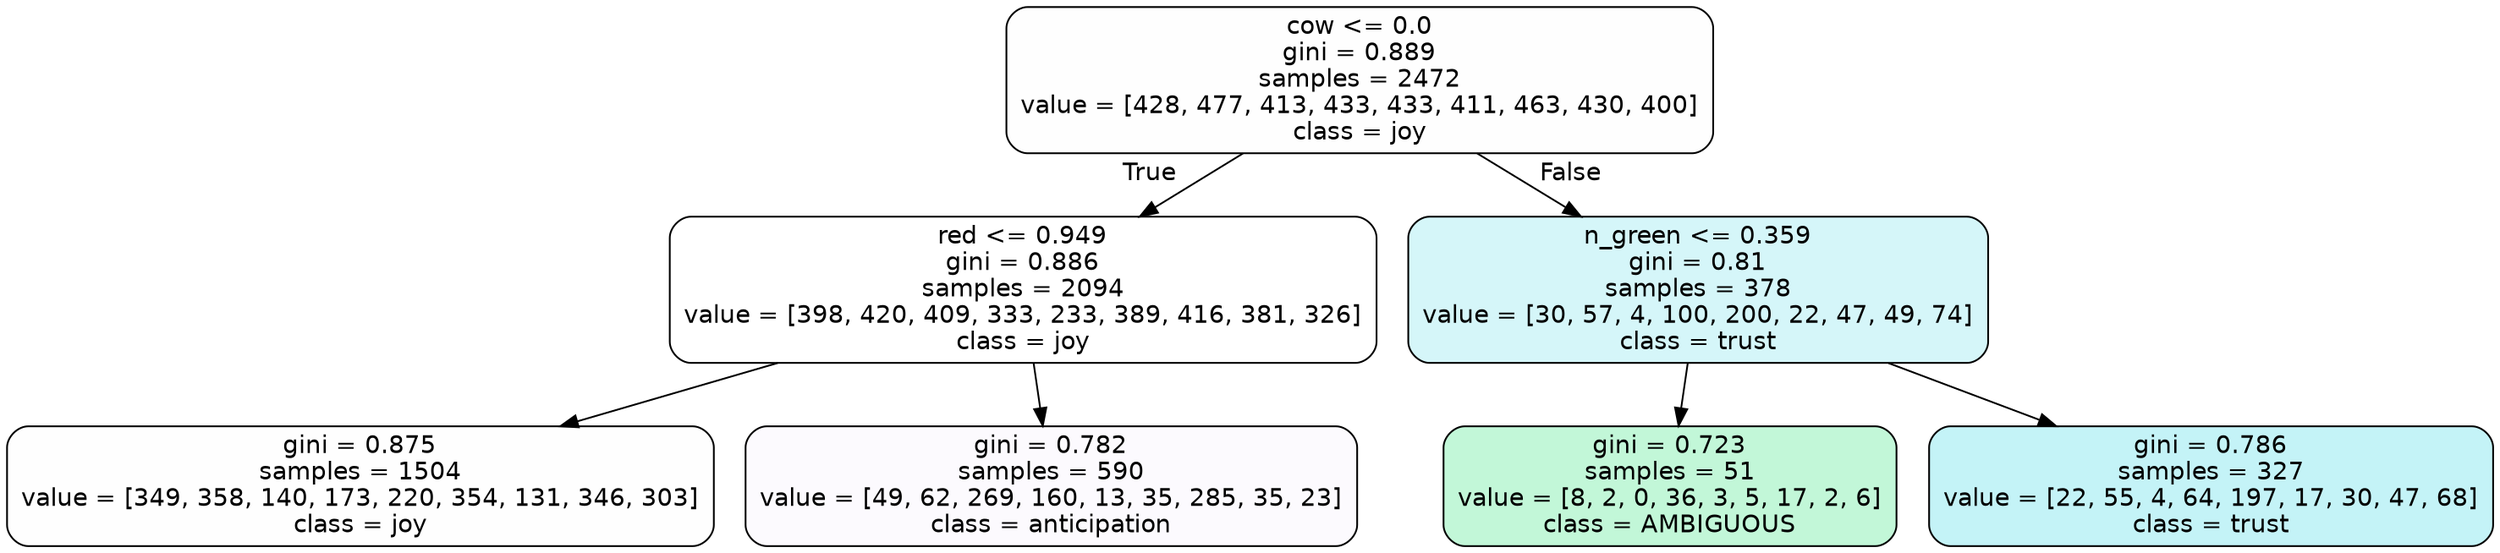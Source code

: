 digraph Tree {
node [shape=box, style="filled, rounded", color="black", fontname=helvetica] ;
edge [fontname=helvetica] ;
0 [label="cow <= 0.0\ngini = 0.889\nsamples = 2472\nvalue = [428, 477, 413, 433, 433, 411, 463, 430, 400]\nclass = joy", fillcolor="#d7e53901"] ;
1 [label="red <= 0.949\ngini = 0.886\nsamples = 2094\nvalue = [398, 420, 409, 333, 233, 389, 416, 381, 326]\nclass = joy", fillcolor="#d7e53900"] ;
0 -> 1 [labeldistance=2.5, labelangle=45, headlabel="True"] ;
2 [label="gini = 0.875\nsamples = 1504\nvalue = [349, 358, 140, 173, 220, 354, 131, 346, 303]\nclass = joy", fillcolor="#d7e53901"] ;
1 -> 2 ;
3 [label="gini = 0.782\nsamples = 590\nvalue = [49, 62, 269, 160, 13, 35, 285, 35, 23]\nclass = anticipation", fillcolor="#8139e506"] ;
1 -> 3 ;
4 [label="n_green <= 0.359\ngini = 0.81\nsamples = 378\nvalue = [30, 57, 4, 100, 200, 22, 47, 49, 74]\nclass = trust", fillcolor="#39d7e535"] ;
0 -> 4 [labeldistance=2.5, labelangle=-45, headlabel="False"] ;
5 [label="gini = 0.723\nsamples = 51\nvalue = [8, 2, 0, 36, 3, 5, 17, 2, 6]\nclass = AMBIGUOUS", fillcolor="#39e5814e"] ;
4 -> 5 ;
6 [label="gini = 0.786\nsamples = 327\nvalue = [22, 55, 4, 64, 197, 17, 30, 47, 68]\nclass = trust", fillcolor="#39d7e54b"] ;
4 -> 6 ;
}